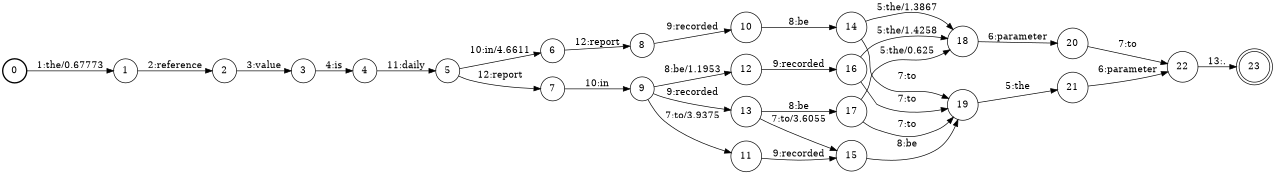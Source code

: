 digraph FST {
rankdir = LR;
size = "8.5,11";
label = "";
center = 1;
orientation = Portrait;
ranksep = "0.4";
nodesep = "0.25";
0 [label = "0", shape = circle, style = bold, fontsize = 14]
	0 -> 1 [label = "1:the/0.67773", fontsize = 14];
1 [label = "1", shape = circle, style = solid, fontsize = 14]
	1 -> 2 [label = "2:reference", fontsize = 14];
2 [label = "2", shape = circle, style = solid, fontsize = 14]
	2 -> 3 [label = "3:value", fontsize = 14];
3 [label = "3", shape = circle, style = solid, fontsize = 14]
	3 -> 4 [label = "4:is", fontsize = 14];
4 [label = "4", shape = circle, style = solid, fontsize = 14]
	4 -> 5 [label = "11:daily", fontsize = 14];
5 [label = "5", shape = circle, style = solid, fontsize = 14]
	5 -> 6 [label = "10:in/4.6611", fontsize = 14];
	5 -> 7 [label = "12:report", fontsize = 14];
6 [label = "6", shape = circle, style = solid, fontsize = 14]
	6 -> 8 [label = "12:report", fontsize = 14];
7 [label = "7", shape = circle, style = solid, fontsize = 14]
	7 -> 9 [label = "10:in", fontsize = 14];
8 [label = "8", shape = circle, style = solid, fontsize = 14]
	8 -> 10 [label = "9:recorded", fontsize = 14];
9 [label = "9", shape = circle, style = solid, fontsize = 14]
	9 -> 11 [label = "7:to/3.9375", fontsize = 14];
	9 -> 12 [label = "8:be/1.1953", fontsize = 14];
	9 -> 13 [label = "9:recorded", fontsize = 14];
10 [label = "10", shape = circle, style = solid, fontsize = 14]
	10 -> 14 [label = "8:be", fontsize = 14];
11 [label = "11", shape = circle, style = solid, fontsize = 14]
	11 -> 15 [label = "9:recorded", fontsize = 14];
12 [label = "12", shape = circle, style = solid, fontsize = 14]
	12 -> 16 [label = "9:recorded", fontsize = 14];
13 [label = "13", shape = circle, style = solid, fontsize = 14]
	13 -> 15 [label = "7:to/3.6055", fontsize = 14];
	13 -> 17 [label = "8:be", fontsize = 14];
14 [label = "14", shape = circle, style = solid, fontsize = 14]
	14 -> 18 [label = "5:the/1.3867", fontsize = 14];
	14 -> 19 [label = "7:to", fontsize = 14];
15 [label = "15", shape = circle, style = solid, fontsize = 14]
	15 -> 19 [label = "8:be", fontsize = 14];
16 [label = "16", shape = circle, style = solid, fontsize = 14]
	16 -> 18 [label = "5:the/1.4258", fontsize = 14];
	16 -> 19 [label = "7:to", fontsize = 14];
17 [label = "17", shape = circle, style = solid, fontsize = 14]
	17 -> 18 [label = "5:the/0.625", fontsize = 14];
	17 -> 19 [label = "7:to", fontsize = 14];
18 [label = "18", shape = circle, style = solid, fontsize = 14]
	18 -> 20 [label = "6:parameter", fontsize = 14];
19 [label = "19", shape = circle, style = solid, fontsize = 14]
	19 -> 21 [label = "5:the", fontsize = 14];
20 [label = "20", shape = circle, style = solid, fontsize = 14]
	20 -> 22 [label = "7:to", fontsize = 14];
21 [label = "21", shape = circle, style = solid, fontsize = 14]
	21 -> 22 [label = "6:parameter", fontsize = 14];
22 [label = "22", shape = circle, style = solid, fontsize = 14]
	22 -> 23 [label = "13:.", fontsize = 14];
23 [label = "23", shape = doublecircle, style = solid, fontsize = 14]
}

